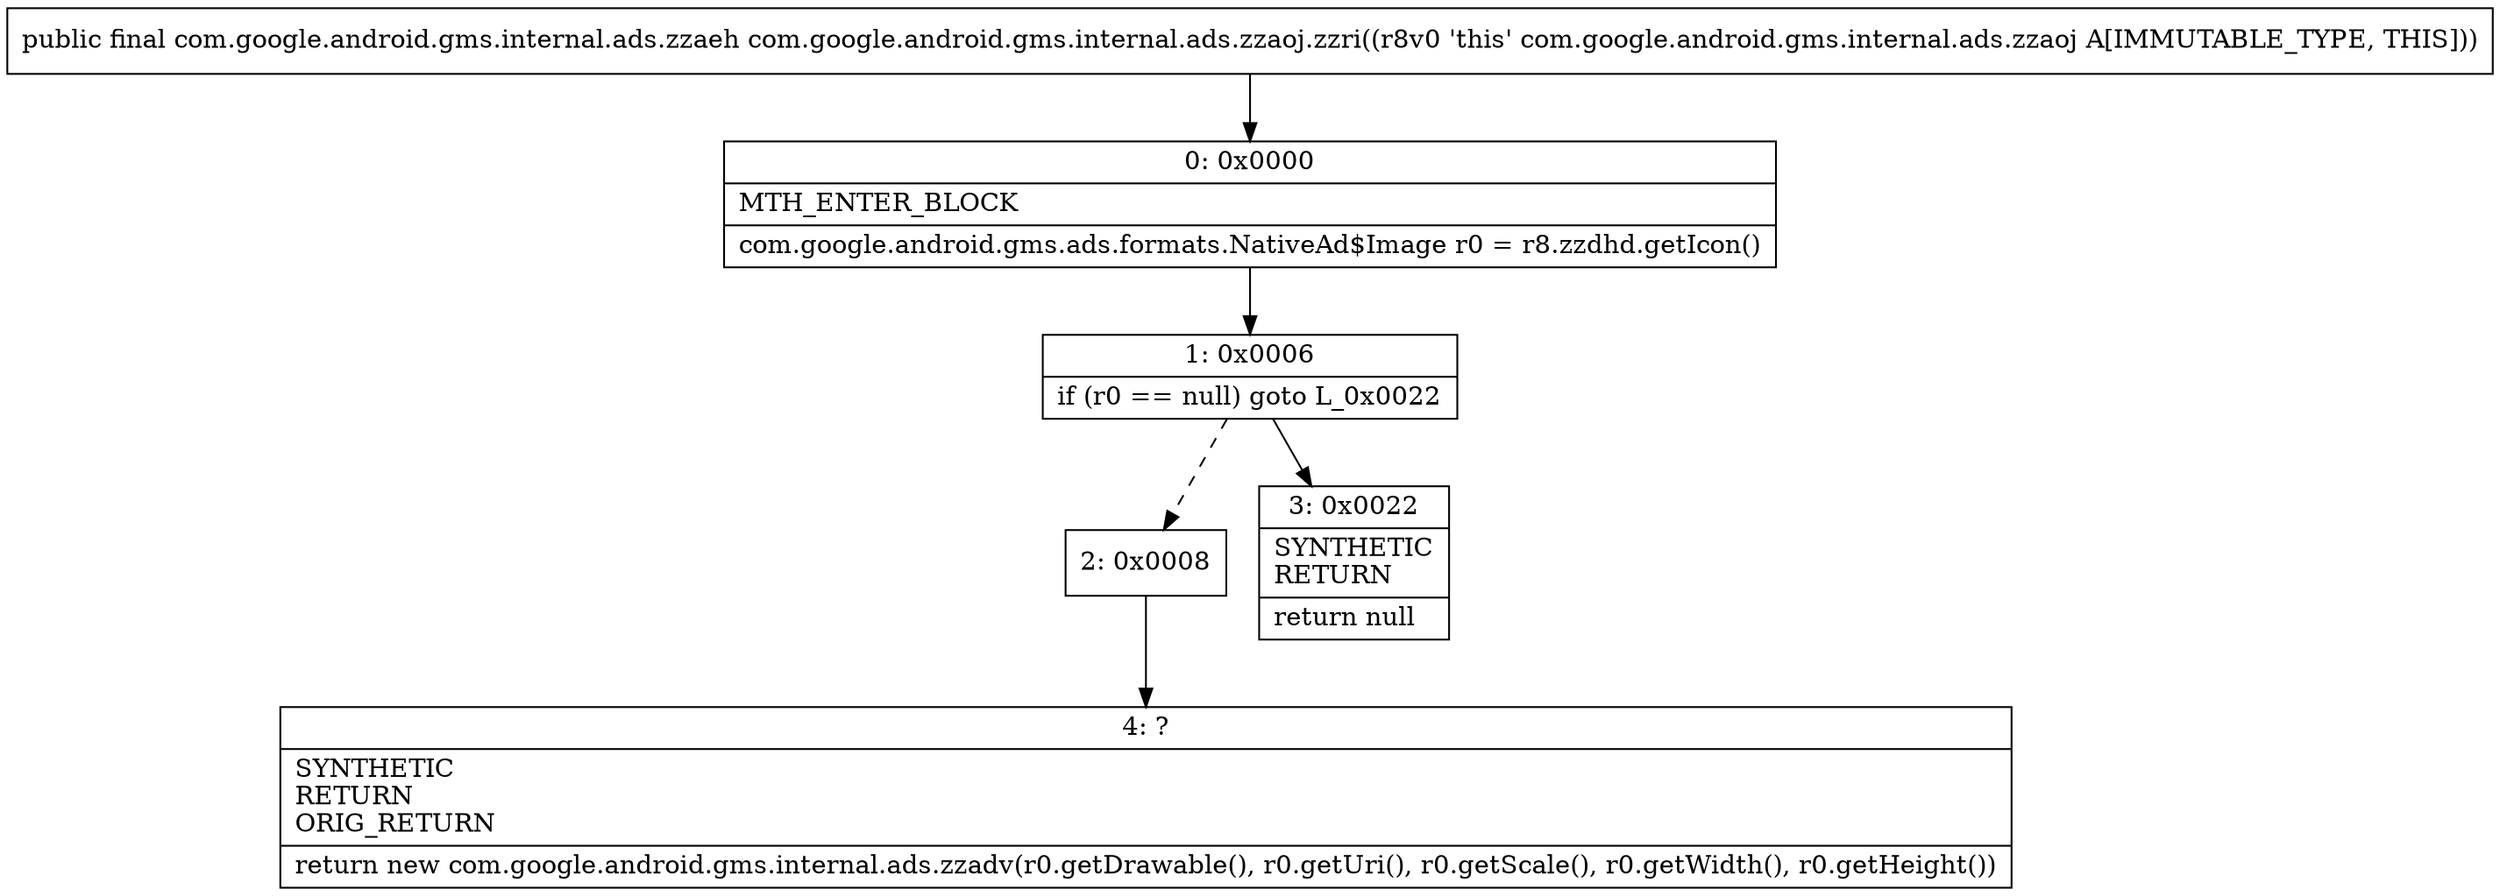 digraph "CFG forcom.google.android.gms.internal.ads.zzaoj.zzri()Lcom\/google\/android\/gms\/internal\/ads\/zzaeh;" {
Node_0 [shape=record,label="{0\:\ 0x0000|MTH_ENTER_BLOCK\l|com.google.android.gms.ads.formats.NativeAd$Image r0 = r8.zzdhd.getIcon()\l}"];
Node_1 [shape=record,label="{1\:\ 0x0006|if (r0 == null) goto L_0x0022\l}"];
Node_2 [shape=record,label="{2\:\ 0x0008}"];
Node_3 [shape=record,label="{3\:\ 0x0022|SYNTHETIC\lRETURN\l|return null\l}"];
Node_4 [shape=record,label="{4\:\ ?|SYNTHETIC\lRETURN\lORIG_RETURN\l|return new com.google.android.gms.internal.ads.zzadv(r0.getDrawable(), r0.getUri(), r0.getScale(), r0.getWidth(), r0.getHeight())\l}"];
MethodNode[shape=record,label="{public final com.google.android.gms.internal.ads.zzaeh com.google.android.gms.internal.ads.zzaoj.zzri((r8v0 'this' com.google.android.gms.internal.ads.zzaoj A[IMMUTABLE_TYPE, THIS])) }"];
MethodNode -> Node_0;
Node_0 -> Node_1;
Node_1 -> Node_2[style=dashed];
Node_1 -> Node_3;
Node_2 -> Node_4;
}

